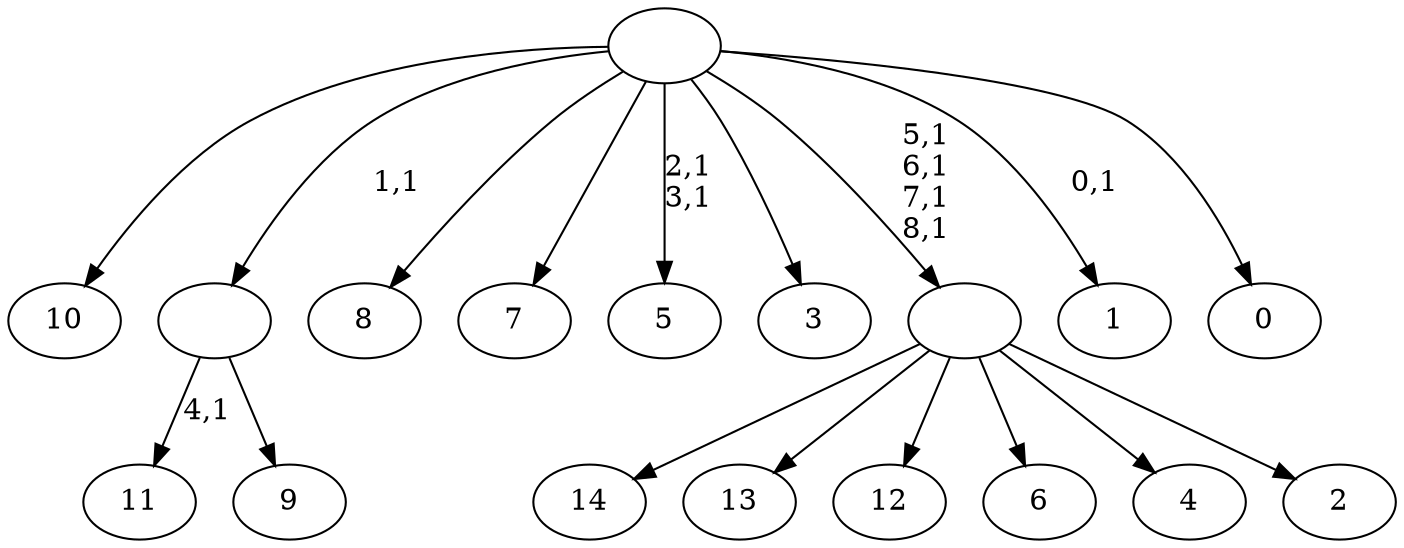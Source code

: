 digraph T {
	24 [label="14"]
	23 [label="13"]
	22 [label="12"]
	21 [label="11"]
	19 [label="10"]
	18 [label="9"]
	17 [label=""]
	16 [label="8"]
	15 [label="7"]
	14 [label="6"]
	13 [label="5"]
	10 [label="4"]
	9 [label="3"]
	8 [label="2"]
	7 [label=""]
	3 [label="1"]
	1 [label="0"]
	0 [label=""]
	17 -> 21 [label="4,1"]
	17 -> 18 [label=""]
	7 -> 24 [label=""]
	7 -> 23 [label=""]
	7 -> 22 [label=""]
	7 -> 14 [label=""]
	7 -> 10 [label=""]
	7 -> 8 [label=""]
	0 -> 3 [label="0,1"]
	0 -> 7 [label="5,1\n6,1\n7,1\n8,1"]
	0 -> 13 [label="2,1\n3,1"]
	0 -> 19 [label=""]
	0 -> 17 [label="1,1"]
	0 -> 16 [label=""]
	0 -> 15 [label=""]
	0 -> 9 [label=""]
	0 -> 1 [label=""]
}
